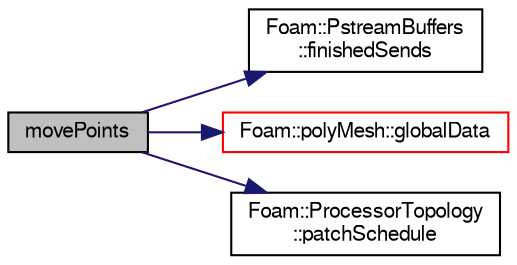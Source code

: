 digraph "movePoints"
{
  bgcolor="transparent";
  edge [fontname="FreeSans",fontsize="10",labelfontname="FreeSans",labelfontsize="10"];
  node [fontname="FreeSans",fontsize="10",shape=record];
  rankdir="LR";
  Node5606 [label="movePoints",height=0.2,width=0.4,color="black", fillcolor="grey75", style="filled", fontcolor="black"];
  Node5606 -> Node5607 [color="midnightblue",fontsize="10",style="solid",fontname="FreeSans"];
  Node5607 [label="Foam::PstreamBuffers\l::finishedSends",height=0.2,width=0.4,color="black",URL="$a26254.html#a9a9e71480e6b0d1b6d8ef3450eb576ce",tooltip="Mark all sends as having been done. This will start receives. "];
  Node5606 -> Node5608 [color="midnightblue",fontsize="10",style="solid",fontname="FreeSans"];
  Node5608 [label="Foam::polyMesh::globalData",height=0.2,width=0.4,color="red",URL="$a27410.html#a5e9cb8eb9e52843d336386b13423d19c",tooltip="Return parallel info. "];
  Node5606 -> Node5611 [color="midnightblue",fontsize="10",style="solid",fontname="FreeSans"];
  Node5611 [label="Foam::ProcessorTopology\l::patchSchedule",height=0.2,width=0.4,color="black",URL="$a27614.html#a073c4059b610f8e1c1aee75fb7b074ab",tooltip="Order in which the patches should be initialised/evaluated. "];
}
